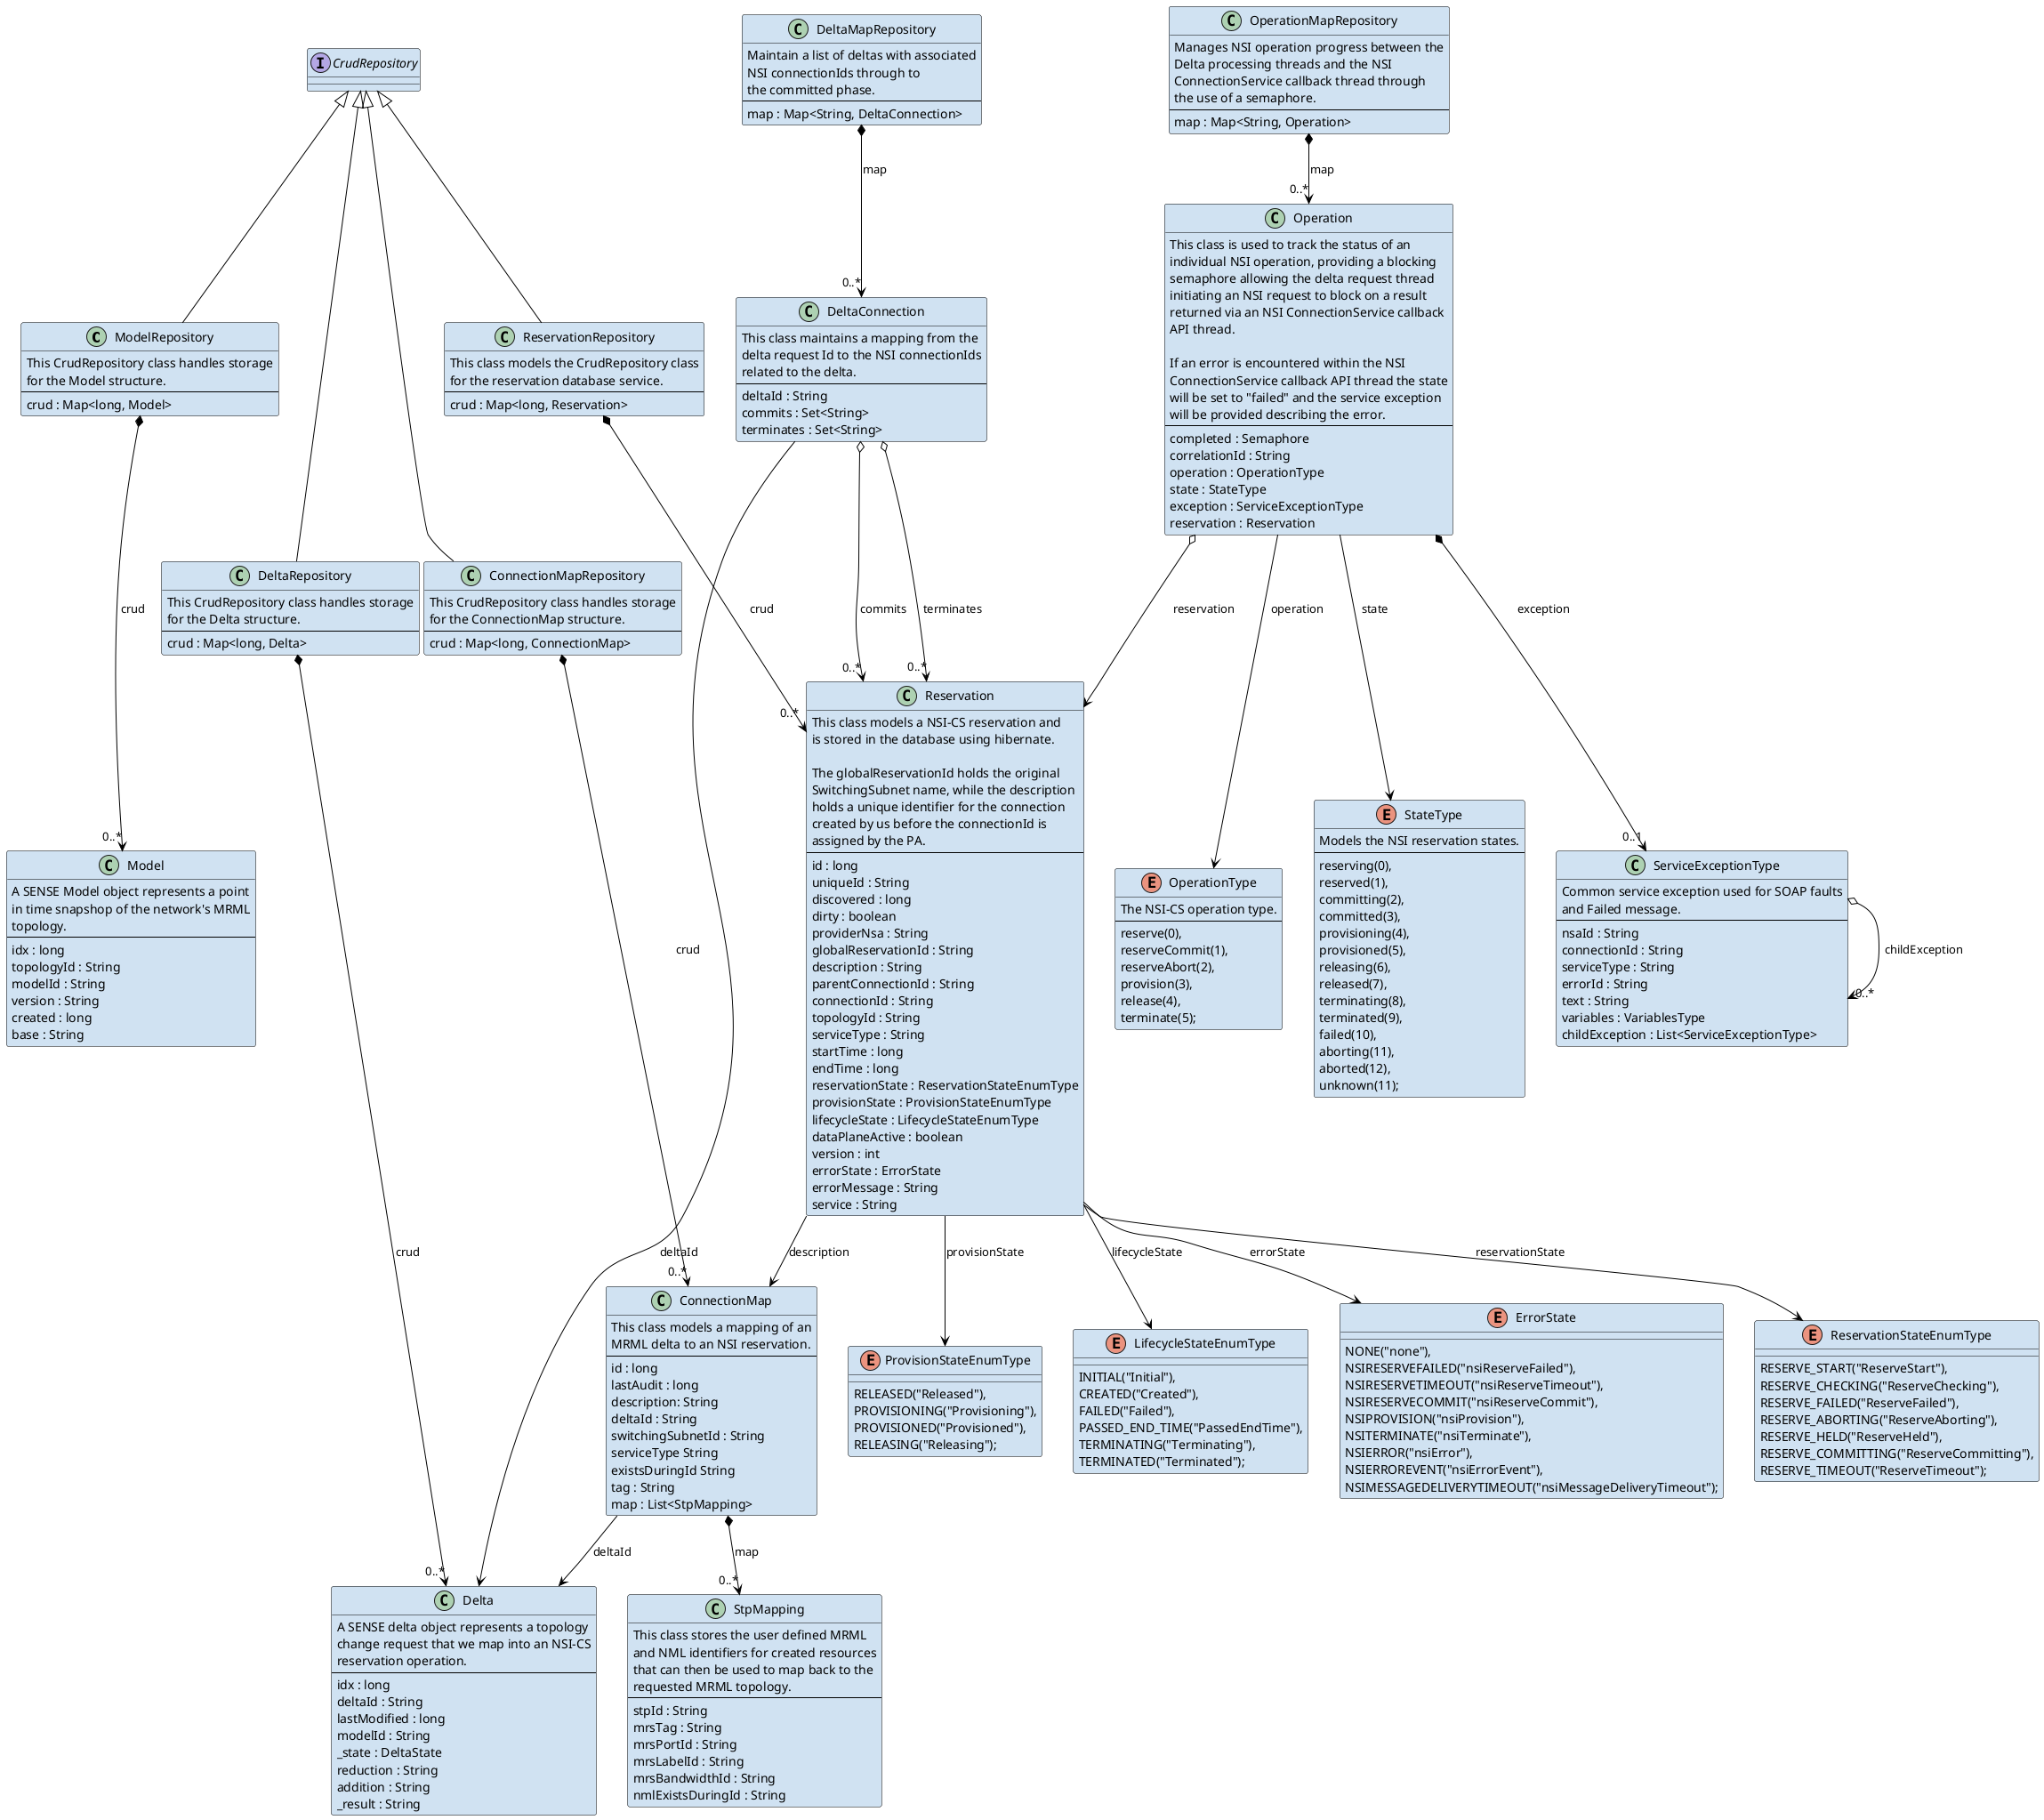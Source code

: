 @startuml
skinparam class {
  BackgroundColor D0E2F2
  ArrowColor Black
  BorderColor Black
}

class ModelRepository {
  This CrudRepository class handles storage 
  for the Model structure.
  --
  crud : Map<long, Model>
}

class Model {
  A SENSE Model object represents a point
  in time snapshop of the network's MRML 
  topology.
  --
  idx : long
  topologyId : String
  modelId : String
  version : String
  created : long
  base : String
}

ModelRepository *--> "0..*" Model : crud 

class DeltaRepository {
  This CrudRepository class handles storage 
  for the Delta structure.
  --
  crud : Map<long, Delta>
}

class Delta {
  A SENSE delta object represents a topology 
  change request that we map into an NSI-CS
  reservation operation.
  --
  idx : long
  deltaId : String
  lastModified : long
  modelId : String
  _state : DeltaState
  reduction : String
  addition : String
  _result : String
}

DeltaRepository *--> "0..*" Delta : crud 

class ConnectionMapRepository {
  This CrudRepository class handles storage 
  for the ConnectionMap structure.
  --
  crud : Map<long, ConnectionMap>
}

class ConnectionMap {
This class models a mapping of an
MRML delta to an NSI reservation.
--
  id : long
  lastAudit : long
  description: String
  deltaId : String
  switchingSubnetId : String
  serviceType String
  existsDuringId String
  tag : String
  map : List<StpMapping>
}

ConnectionMapRepository *--> "0..*" ConnectionMap : crud 

class StpMapping {
 This class stores the user defined MRML
 and NML identifiers for created resources
 that can then be used to map back to the
 requested MRML topology.
 --
  stpId : String
  mrsTag : String
  mrsPortId : String
  mrsLabelId : String
  mrsBandwidthId : String
  nmlExistsDuringId : String
}

ConnectionMap *--> "0..*" StpMapping : map 

class DeltaMapRepository {
  Maintain a list of deltas with associated 
  NSI connectionIds through to
  the committed phase.
  --
  map : Map<String, DeltaConnection>
}

ConnectionMap --> Delta : deltaId

class DeltaConnection {
 This class maintains a mapping from the 
 delta request Id to the NSI connectionIds
 related to the delta.
 --
  deltaId : String
  commits : Set<String>
  terminates : Set<String>
}

DeltaMapRepository *--> "0..*" DeltaConnection : map 

class Operation {
  This class is used to track the status of an 
  individual NSI operation, providing a blocking
  semaphore allowing the delta request thread
  initiating an NSI request to block on a result
  returned via an NSI ConnectionService callback 
  API thread.

  If an error is encountered within the NSI 
  ConnectionService callback API thread the state 
  will be set to "failed" and the service exception 
  will be provided describing the error.
  --
  completed : Semaphore
  correlationId : String
  operation : OperationType
  state : StateType
  exception : ServiceExceptionType
  reservation : Reservation
}

enum OperationType {
  The NSI-CS operation type.
  --
  reserve(0), 
  reserveCommit(1), 
  reserveAbort(2), 
  provision(3), 
  release(4), 
  terminate(5);
}

Operation --> OperationType : operation
Operation o--> Reservation : reservation

enum StateType {
  Models the NSI reservation states.
  --
  reserving(0), 
  reserved(1), 
  committing(2), 
  committed(3), 
  provisioning(4), 
  provisioned(5),
  releasing(6), 
  released(7), 
  terminating(8), 
  terminated(9), 
  failed(10), 
  aborting(11), 
  aborted(12), 
  unknown(11);
}

Operation --> StateType : state

class ServiceExceptionType {
  Common service exception used for SOAP faults 
  and Failed message.
  --
  nsaId : String
  connectionId : String
  serviceType : String
  errorId : String
  text : String
  variables : VariablesType
  childException : List<ServiceExceptionType>
}

Operation *--> "0..1" ServiceExceptionType : exception 

ServiceExceptionType o--> "0..*" ServiceExceptionType : childException 

class OperationMapRepository {
  Manages NSI operation progress between the 
  Delta processing threads and the NSI 
  ConnectionService callback thread through 
  the use of a semaphore.
  --
  map : Map<String, Operation>
}

OperationMapRepository *--> "0..*" Operation : map 

class ReservationRepository {
  This class models the CrudRepository class 
  for the reservation database service.
  --
  crud : Map<long, Reservation>
}

class Reservation {
  This class models a NSI-CS reservation and 
  is stored in the database using hibernate.

  The globalReservationId holds the original 
  SwitchingSubnet name, while the description 
  holds a unique identifier for the connection 
  created by us before the connectionId is 
  assigned by the PA.
  --
  id : long
  uniqueId : String
  discovered : long
  dirty : boolean
  providerNsa : String
  globalReservationId : String
  description : String
  parentConnectionId : String
  connectionId : String
  topologyId : String
  serviceType : String
  startTime : long
  endTime : long
  reservationState : ReservationStateEnumType
  provisionState : ProvisionStateEnumType
  lifecycleState : LifecycleStateEnumType
  dataPlaneActive : boolean
  version : int
  errorState : ErrorState
  errorMessage : String
  service : String
}

ReservationRepository *--> "0..*" Reservation : crud 
Reservation --> ConnectionMap : description 

enum ErrorState {
  NONE("none"),
  NSIRESERVEFAILED("nsiReserveFailed"),
  NSIRESERVETIMEOUT("nsiReserveTimeout"),
  NSIRESERVECOMMIT("nsiReserveCommit"),
  NSIPROVISION("nsiProvision"),
  NSITERMINATE("nsiTerminate"),
  NSIERROR("nsiError"),
  NSIERROREVENT("nsiErrorEvent"),
  NSIMESSAGEDELIVERYTIMEOUT("nsiMessageDeliveryTimeout");
}

enum ReservationStateEnumType {
  RESERVE_START("ReserveStart"),
  RESERVE_CHECKING("ReserveChecking"),
  RESERVE_FAILED("ReserveFailed"),
  RESERVE_ABORTING("ReserveAborting"),
  RESERVE_HELD("ReserveHeld"),
  RESERVE_COMMITTING("ReserveCommitting"),
  RESERVE_TIMEOUT("ReserveTimeout");
}

enum ProvisionStateEnumType {
  RELEASED("Released"),
  PROVISIONING("Provisioning"),
  PROVISIONED("Provisioned"),
  RELEASING("Releasing");
}

enum LifecycleStateEnumType {
  INITIAL("Initial"),
  CREATED("Created"),
  FAILED("Failed"),
  PASSED_END_TIME("PassedEndTime"),
  TERMINATING("Terminating"),
  TERMINATED("Terminated");  
}

Reservation --> ErrorState : errorState
Reservation --> ReservationStateEnumType : reservationState
Reservation --> ProvisionStateEnumType : provisionState
Reservation --> LifecycleStateEnumType : lifecycleState

DeltaConnection o--> "0..*" Reservation : commits
DeltaConnection o--> "0..*" Reservation : terminates
DeltaConnection --> Delta : deltaId

interface CrudRepository {
  
}

CrudRepository <|-- DeltaRepository
CrudRepository <|-- ConnectionMapRepository
CrudRepository <|-- ReservationRepository
CrudRepository <|-- ModelRepository

@enduml


